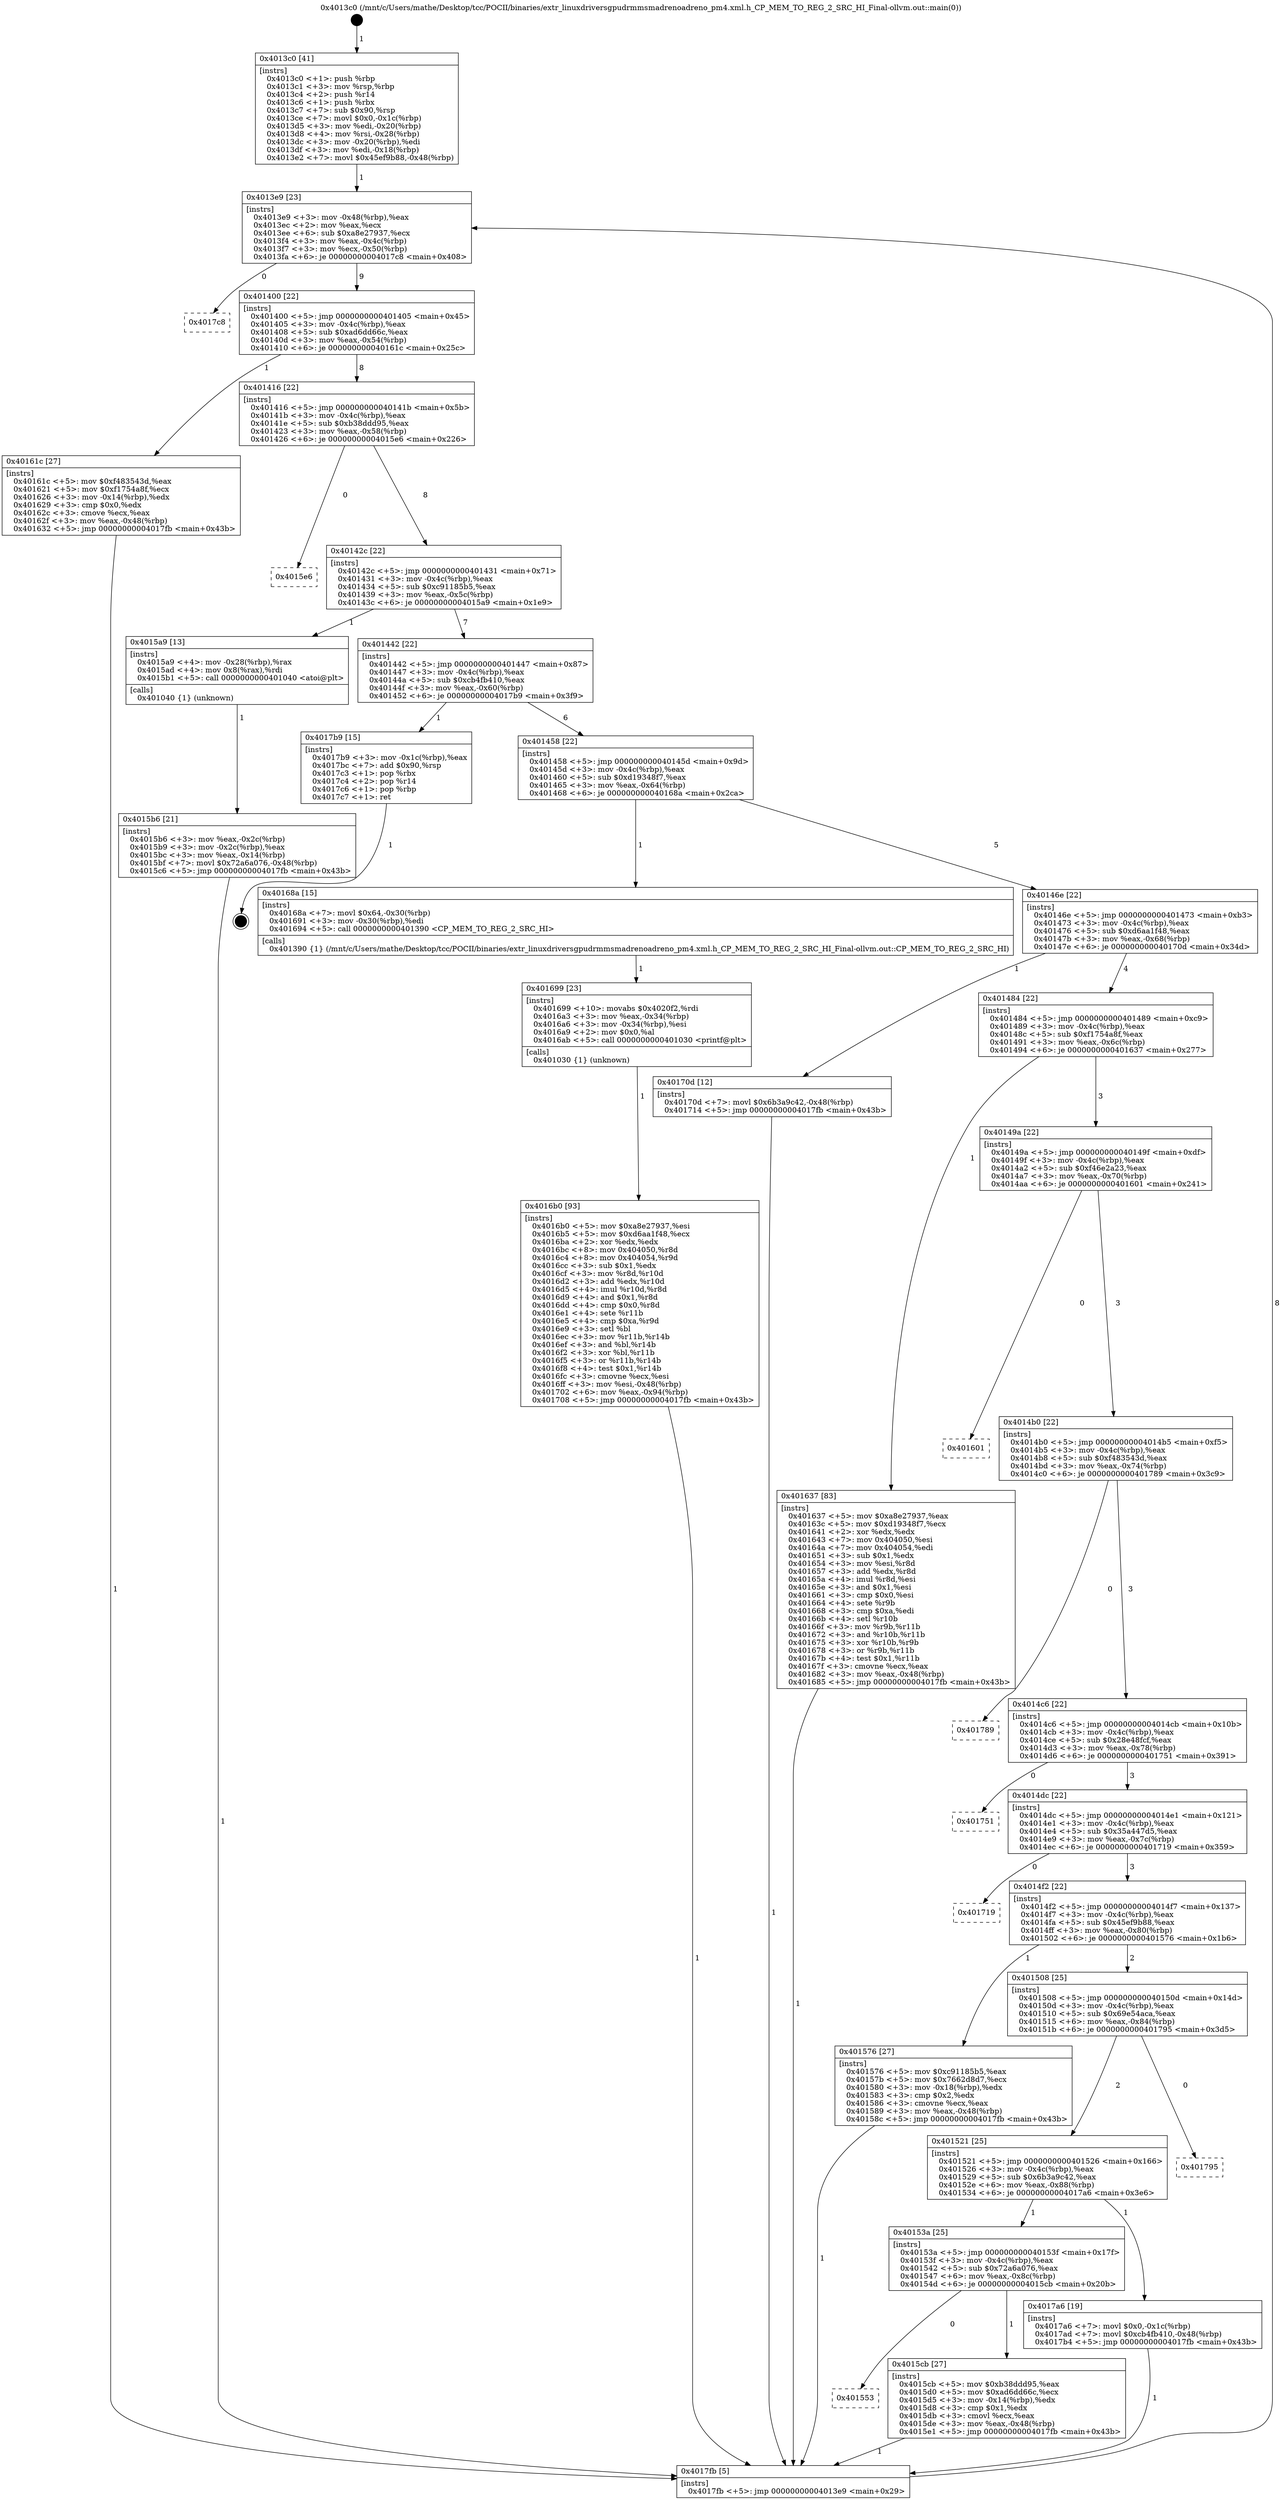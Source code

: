 digraph "0x4013c0" {
  label = "0x4013c0 (/mnt/c/Users/mathe/Desktop/tcc/POCII/binaries/extr_linuxdriversgpudrmmsmadrenoadreno_pm4.xml.h_CP_MEM_TO_REG_2_SRC_HI_Final-ollvm.out::main(0))"
  labelloc = "t"
  node[shape=record]

  Entry [label="",width=0.3,height=0.3,shape=circle,fillcolor=black,style=filled]
  "0x4013e9" [label="{
     0x4013e9 [23]\l
     | [instrs]\l
     &nbsp;&nbsp;0x4013e9 \<+3\>: mov -0x48(%rbp),%eax\l
     &nbsp;&nbsp;0x4013ec \<+2\>: mov %eax,%ecx\l
     &nbsp;&nbsp;0x4013ee \<+6\>: sub $0xa8e27937,%ecx\l
     &nbsp;&nbsp;0x4013f4 \<+3\>: mov %eax,-0x4c(%rbp)\l
     &nbsp;&nbsp;0x4013f7 \<+3\>: mov %ecx,-0x50(%rbp)\l
     &nbsp;&nbsp;0x4013fa \<+6\>: je 00000000004017c8 \<main+0x408\>\l
  }"]
  "0x4017c8" [label="{
     0x4017c8\l
  }", style=dashed]
  "0x401400" [label="{
     0x401400 [22]\l
     | [instrs]\l
     &nbsp;&nbsp;0x401400 \<+5\>: jmp 0000000000401405 \<main+0x45\>\l
     &nbsp;&nbsp;0x401405 \<+3\>: mov -0x4c(%rbp),%eax\l
     &nbsp;&nbsp;0x401408 \<+5\>: sub $0xad6dd66c,%eax\l
     &nbsp;&nbsp;0x40140d \<+3\>: mov %eax,-0x54(%rbp)\l
     &nbsp;&nbsp;0x401410 \<+6\>: je 000000000040161c \<main+0x25c\>\l
  }"]
  Exit [label="",width=0.3,height=0.3,shape=circle,fillcolor=black,style=filled,peripheries=2]
  "0x40161c" [label="{
     0x40161c [27]\l
     | [instrs]\l
     &nbsp;&nbsp;0x40161c \<+5\>: mov $0xf483543d,%eax\l
     &nbsp;&nbsp;0x401621 \<+5\>: mov $0xf1754a8f,%ecx\l
     &nbsp;&nbsp;0x401626 \<+3\>: mov -0x14(%rbp),%edx\l
     &nbsp;&nbsp;0x401629 \<+3\>: cmp $0x0,%edx\l
     &nbsp;&nbsp;0x40162c \<+3\>: cmove %ecx,%eax\l
     &nbsp;&nbsp;0x40162f \<+3\>: mov %eax,-0x48(%rbp)\l
     &nbsp;&nbsp;0x401632 \<+5\>: jmp 00000000004017fb \<main+0x43b\>\l
  }"]
  "0x401416" [label="{
     0x401416 [22]\l
     | [instrs]\l
     &nbsp;&nbsp;0x401416 \<+5\>: jmp 000000000040141b \<main+0x5b\>\l
     &nbsp;&nbsp;0x40141b \<+3\>: mov -0x4c(%rbp),%eax\l
     &nbsp;&nbsp;0x40141e \<+5\>: sub $0xb38ddd95,%eax\l
     &nbsp;&nbsp;0x401423 \<+3\>: mov %eax,-0x58(%rbp)\l
     &nbsp;&nbsp;0x401426 \<+6\>: je 00000000004015e6 \<main+0x226\>\l
  }"]
  "0x4016b0" [label="{
     0x4016b0 [93]\l
     | [instrs]\l
     &nbsp;&nbsp;0x4016b0 \<+5\>: mov $0xa8e27937,%esi\l
     &nbsp;&nbsp;0x4016b5 \<+5\>: mov $0xd6aa1f48,%ecx\l
     &nbsp;&nbsp;0x4016ba \<+2\>: xor %edx,%edx\l
     &nbsp;&nbsp;0x4016bc \<+8\>: mov 0x404050,%r8d\l
     &nbsp;&nbsp;0x4016c4 \<+8\>: mov 0x404054,%r9d\l
     &nbsp;&nbsp;0x4016cc \<+3\>: sub $0x1,%edx\l
     &nbsp;&nbsp;0x4016cf \<+3\>: mov %r8d,%r10d\l
     &nbsp;&nbsp;0x4016d2 \<+3\>: add %edx,%r10d\l
     &nbsp;&nbsp;0x4016d5 \<+4\>: imul %r10d,%r8d\l
     &nbsp;&nbsp;0x4016d9 \<+4\>: and $0x1,%r8d\l
     &nbsp;&nbsp;0x4016dd \<+4\>: cmp $0x0,%r8d\l
     &nbsp;&nbsp;0x4016e1 \<+4\>: sete %r11b\l
     &nbsp;&nbsp;0x4016e5 \<+4\>: cmp $0xa,%r9d\l
     &nbsp;&nbsp;0x4016e9 \<+3\>: setl %bl\l
     &nbsp;&nbsp;0x4016ec \<+3\>: mov %r11b,%r14b\l
     &nbsp;&nbsp;0x4016ef \<+3\>: and %bl,%r14b\l
     &nbsp;&nbsp;0x4016f2 \<+3\>: xor %bl,%r11b\l
     &nbsp;&nbsp;0x4016f5 \<+3\>: or %r11b,%r14b\l
     &nbsp;&nbsp;0x4016f8 \<+4\>: test $0x1,%r14b\l
     &nbsp;&nbsp;0x4016fc \<+3\>: cmovne %ecx,%esi\l
     &nbsp;&nbsp;0x4016ff \<+3\>: mov %esi,-0x48(%rbp)\l
     &nbsp;&nbsp;0x401702 \<+6\>: mov %eax,-0x94(%rbp)\l
     &nbsp;&nbsp;0x401708 \<+5\>: jmp 00000000004017fb \<main+0x43b\>\l
  }"]
  "0x4015e6" [label="{
     0x4015e6\l
  }", style=dashed]
  "0x40142c" [label="{
     0x40142c [22]\l
     | [instrs]\l
     &nbsp;&nbsp;0x40142c \<+5\>: jmp 0000000000401431 \<main+0x71\>\l
     &nbsp;&nbsp;0x401431 \<+3\>: mov -0x4c(%rbp),%eax\l
     &nbsp;&nbsp;0x401434 \<+5\>: sub $0xc91185b5,%eax\l
     &nbsp;&nbsp;0x401439 \<+3\>: mov %eax,-0x5c(%rbp)\l
     &nbsp;&nbsp;0x40143c \<+6\>: je 00000000004015a9 \<main+0x1e9\>\l
  }"]
  "0x401699" [label="{
     0x401699 [23]\l
     | [instrs]\l
     &nbsp;&nbsp;0x401699 \<+10\>: movabs $0x4020f2,%rdi\l
     &nbsp;&nbsp;0x4016a3 \<+3\>: mov %eax,-0x34(%rbp)\l
     &nbsp;&nbsp;0x4016a6 \<+3\>: mov -0x34(%rbp),%esi\l
     &nbsp;&nbsp;0x4016a9 \<+2\>: mov $0x0,%al\l
     &nbsp;&nbsp;0x4016ab \<+5\>: call 0000000000401030 \<printf@plt\>\l
     | [calls]\l
     &nbsp;&nbsp;0x401030 \{1\} (unknown)\l
  }"]
  "0x4015a9" [label="{
     0x4015a9 [13]\l
     | [instrs]\l
     &nbsp;&nbsp;0x4015a9 \<+4\>: mov -0x28(%rbp),%rax\l
     &nbsp;&nbsp;0x4015ad \<+4\>: mov 0x8(%rax),%rdi\l
     &nbsp;&nbsp;0x4015b1 \<+5\>: call 0000000000401040 \<atoi@plt\>\l
     | [calls]\l
     &nbsp;&nbsp;0x401040 \{1\} (unknown)\l
  }"]
  "0x401442" [label="{
     0x401442 [22]\l
     | [instrs]\l
     &nbsp;&nbsp;0x401442 \<+5\>: jmp 0000000000401447 \<main+0x87\>\l
     &nbsp;&nbsp;0x401447 \<+3\>: mov -0x4c(%rbp),%eax\l
     &nbsp;&nbsp;0x40144a \<+5\>: sub $0xcb4fb410,%eax\l
     &nbsp;&nbsp;0x40144f \<+3\>: mov %eax,-0x60(%rbp)\l
     &nbsp;&nbsp;0x401452 \<+6\>: je 00000000004017b9 \<main+0x3f9\>\l
  }"]
  "0x401553" [label="{
     0x401553\l
  }", style=dashed]
  "0x4017b9" [label="{
     0x4017b9 [15]\l
     | [instrs]\l
     &nbsp;&nbsp;0x4017b9 \<+3\>: mov -0x1c(%rbp),%eax\l
     &nbsp;&nbsp;0x4017bc \<+7\>: add $0x90,%rsp\l
     &nbsp;&nbsp;0x4017c3 \<+1\>: pop %rbx\l
     &nbsp;&nbsp;0x4017c4 \<+2\>: pop %r14\l
     &nbsp;&nbsp;0x4017c6 \<+1\>: pop %rbp\l
     &nbsp;&nbsp;0x4017c7 \<+1\>: ret\l
  }"]
  "0x401458" [label="{
     0x401458 [22]\l
     | [instrs]\l
     &nbsp;&nbsp;0x401458 \<+5\>: jmp 000000000040145d \<main+0x9d\>\l
     &nbsp;&nbsp;0x40145d \<+3\>: mov -0x4c(%rbp),%eax\l
     &nbsp;&nbsp;0x401460 \<+5\>: sub $0xd19348f7,%eax\l
     &nbsp;&nbsp;0x401465 \<+3\>: mov %eax,-0x64(%rbp)\l
     &nbsp;&nbsp;0x401468 \<+6\>: je 000000000040168a \<main+0x2ca\>\l
  }"]
  "0x4015cb" [label="{
     0x4015cb [27]\l
     | [instrs]\l
     &nbsp;&nbsp;0x4015cb \<+5\>: mov $0xb38ddd95,%eax\l
     &nbsp;&nbsp;0x4015d0 \<+5\>: mov $0xad6dd66c,%ecx\l
     &nbsp;&nbsp;0x4015d5 \<+3\>: mov -0x14(%rbp),%edx\l
     &nbsp;&nbsp;0x4015d8 \<+3\>: cmp $0x1,%edx\l
     &nbsp;&nbsp;0x4015db \<+3\>: cmovl %ecx,%eax\l
     &nbsp;&nbsp;0x4015de \<+3\>: mov %eax,-0x48(%rbp)\l
     &nbsp;&nbsp;0x4015e1 \<+5\>: jmp 00000000004017fb \<main+0x43b\>\l
  }"]
  "0x40168a" [label="{
     0x40168a [15]\l
     | [instrs]\l
     &nbsp;&nbsp;0x40168a \<+7\>: movl $0x64,-0x30(%rbp)\l
     &nbsp;&nbsp;0x401691 \<+3\>: mov -0x30(%rbp),%edi\l
     &nbsp;&nbsp;0x401694 \<+5\>: call 0000000000401390 \<CP_MEM_TO_REG_2_SRC_HI\>\l
     | [calls]\l
     &nbsp;&nbsp;0x401390 \{1\} (/mnt/c/Users/mathe/Desktop/tcc/POCII/binaries/extr_linuxdriversgpudrmmsmadrenoadreno_pm4.xml.h_CP_MEM_TO_REG_2_SRC_HI_Final-ollvm.out::CP_MEM_TO_REG_2_SRC_HI)\l
  }"]
  "0x40146e" [label="{
     0x40146e [22]\l
     | [instrs]\l
     &nbsp;&nbsp;0x40146e \<+5\>: jmp 0000000000401473 \<main+0xb3\>\l
     &nbsp;&nbsp;0x401473 \<+3\>: mov -0x4c(%rbp),%eax\l
     &nbsp;&nbsp;0x401476 \<+5\>: sub $0xd6aa1f48,%eax\l
     &nbsp;&nbsp;0x40147b \<+3\>: mov %eax,-0x68(%rbp)\l
     &nbsp;&nbsp;0x40147e \<+6\>: je 000000000040170d \<main+0x34d\>\l
  }"]
  "0x40153a" [label="{
     0x40153a [25]\l
     | [instrs]\l
     &nbsp;&nbsp;0x40153a \<+5\>: jmp 000000000040153f \<main+0x17f\>\l
     &nbsp;&nbsp;0x40153f \<+3\>: mov -0x4c(%rbp),%eax\l
     &nbsp;&nbsp;0x401542 \<+5\>: sub $0x72a6a076,%eax\l
     &nbsp;&nbsp;0x401547 \<+6\>: mov %eax,-0x8c(%rbp)\l
     &nbsp;&nbsp;0x40154d \<+6\>: je 00000000004015cb \<main+0x20b\>\l
  }"]
  "0x40170d" [label="{
     0x40170d [12]\l
     | [instrs]\l
     &nbsp;&nbsp;0x40170d \<+7\>: movl $0x6b3a9c42,-0x48(%rbp)\l
     &nbsp;&nbsp;0x401714 \<+5\>: jmp 00000000004017fb \<main+0x43b\>\l
  }"]
  "0x401484" [label="{
     0x401484 [22]\l
     | [instrs]\l
     &nbsp;&nbsp;0x401484 \<+5\>: jmp 0000000000401489 \<main+0xc9\>\l
     &nbsp;&nbsp;0x401489 \<+3\>: mov -0x4c(%rbp),%eax\l
     &nbsp;&nbsp;0x40148c \<+5\>: sub $0xf1754a8f,%eax\l
     &nbsp;&nbsp;0x401491 \<+3\>: mov %eax,-0x6c(%rbp)\l
     &nbsp;&nbsp;0x401494 \<+6\>: je 0000000000401637 \<main+0x277\>\l
  }"]
  "0x4017a6" [label="{
     0x4017a6 [19]\l
     | [instrs]\l
     &nbsp;&nbsp;0x4017a6 \<+7\>: movl $0x0,-0x1c(%rbp)\l
     &nbsp;&nbsp;0x4017ad \<+7\>: movl $0xcb4fb410,-0x48(%rbp)\l
     &nbsp;&nbsp;0x4017b4 \<+5\>: jmp 00000000004017fb \<main+0x43b\>\l
  }"]
  "0x401637" [label="{
     0x401637 [83]\l
     | [instrs]\l
     &nbsp;&nbsp;0x401637 \<+5\>: mov $0xa8e27937,%eax\l
     &nbsp;&nbsp;0x40163c \<+5\>: mov $0xd19348f7,%ecx\l
     &nbsp;&nbsp;0x401641 \<+2\>: xor %edx,%edx\l
     &nbsp;&nbsp;0x401643 \<+7\>: mov 0x404050,%esi\l
     &nbsp;&nbsp;0x40164a \<+7\>: mov 0x404054,%edi\l
     &nbsp;&nbsp;0x401651 \<+3\>: sub $0x1,%edx\l
     &nbsp;&nbsp;0x401654 \<+3\>: mov %esi,%r8d\l
     &nbsp;&nbsp;0x401657 \<+3\>: add %edx,%r8d\l
     &nbsp;&nbsp;0x40165a \<+4\>: imul %r8d,%esi\l
     &nbsp;&nbsp;0x40165e \<+3\>: and $0x1,%esi\l
     &nbsp;&nbsp;0x401661 \<+3\>: cmp $0x0,%esi\l
     &nbsp;&nbsp;0x401664 \<+4\>: sete %r9b\l
     &nbsp;&nbsp;0x401668 \<+3\>: cmp $0xa,%edi\l
     &nbsp;&nbsp;0x40166b \<+4\>: setl %r10b\l
     &nbsp;&nbsp;0x40166f \<+3\>: mov %r9b,%r11b\l
     &nbsp;&nbsp;0x401672 \<+3\>: and %r10b,%r11b\l
     &nbsp;&nbsp;0x401675 \<+3\>: xor %r10b,%r9b\l
     &nbsp;&nbsp;0x401678 \<+3\>: or %r9b,%r11b\l
     &nbsp;&nbsp;0x40167b \<+4\>: test $0x1,%r11b\l
     &nbsp;&nbsp;0x40167f \<+3\>: cmovne %ecx,%eax\l
     &nbsp;&nbsp;0x401682 \<+3\>: mov %eax,-0x48(%rbp)\l
     &nbsp;&nbsp;0x401685 \<+5\>: jmp 00000000004017fb \<main+0x43b\>\l
  }"]
  "0x40149a" [label="{
     0x40149a [22]\l
     | [instrs]\l
     &nbsp;&nbsp;0x40149a \<+5\>: jmp 000000000040149f \<main+0xdf\>\l
     &nbsp;&nbsp;0x40149f \<+3\>: mov -0x4c(%rbp),%eax\l
     &nbsp;&nbsp;0x4014a2 \<+5\>: sub $0xf46e2a23,%eax\l
     &nbsp;&nbsp;0x4014a7 \<+3\>: mov %eax,-0x70(%rbp)\l
     &nbsp;&nbsp;0x4014aa \<+6\>: je 0000000000401601 \<main+0x241\>\l
  }"]
  "0x401521" [label="{
     0x401521 [25]\l
     | [instrs]\l
     &nbsp;&nbsp;0x401521 \<+5\>: jmp 0000000000401526 \<main+0x166\>\l
     &nbsp;&nbsp;0x401526 \<+3\>: mov -0x4c(%rbp),%eax\l
     &nbsp;&nbsp;0x401529 \<+5\>: sub $0x6b3a9c42,%eax\l
     &nbsp;&nbsp;0x40152e \<+6\>: mov %eax,-0x88(%rbp)\l
     &nbsp;&nbsp;0x401534 \<+6\>: je 00000000004017a6 \<main+0x3e6\>\l
  }"]
  "0x401601" [label="{
     0x401601\l
  }", style=dashed]
  "0x4014b0" [label="{
     0x4014b0 [22]\l
     | [instrs]\l
     &nbsp;&nbsp;0x4014b0 \<+5\>: jmp 00000000004014b5 \<main+0xf5\>\l
     &nbsp;&nbsp;0x4014b5 \<+3\>: mov -0x4c(%rbp),%eax\l
     &nbsp;&nbsp;0x4014b8 \<+5\>: sub $0xf483543d,%eax\l
     &nbsp;&nbsp;0x4014bd \<+3\>: mov %eax,-0x74(%rbp)\l
     &nbsp;&nbsp;0x4014c0 \<+6\>: je 0000000000401789 \<main+0x3c9\>\l
  }"]
  "0x401795" [label="{
     0x401795\l
  }", style=dashed]
  "0x401789" [label="{
     0x401789\l
  }", style=dashed]
  "0x4014c6" [label="{
     0x4014c6 [22]\l
     | [instrs]\l
     &nbsp;&nbsp;0x4014c6 \<+5\>: jmp 00000000004014cb \<main+0x10b\>\l
     &nbsp;&nbsp;0x4014cb \<+3\>: mov -0x4c(%rbp),%eax\l
     &nbsp;&nbsp;0x4014ce \<+5\>: sub $0x28e48fcf,%eax\l
     &nbsp;&nbsp;0x4014d3 \<+3\>: mov %eax,-0x78(%rbp)\l
     &nbsp;&nbsp;0x4014d6 \<+6\>: je 0000000000401751 \<main+0x391\>\l
  }"]
  "0x4015b6" [label="{
     0x4015b6 [21]\l
     | [instrs]\l
     &nbsp;&nbsp;0x4015b6 \<+3\>: mov %eax,-0x2c(%rbp)\l
     &nbsp;&nbsp;0x4015b9 \<+3\>: mov -0x2c(%rbp),%eax\l
     &nbsp;&nbsp;0x4015bc \<+3\>: mov %eax,-0x14(%rbp)\l
     &nbsp;&nbsp;0x4015bf \<+7\>: movl $0x72a6a076,-0x48(%rbp)\l
     &nbsp;&nbsp;0x4015c6 \<+5\>: jmp 00000000004017fb \<main+0x43b\>\l
  }"]
  "0x401751" [label="{
     0x401751\l
  }", style=dashed]
  "0x4014dc" [label="{
     0x4014dc [22]\l
     | [instrs]\l
     &nbsp;&nbsp;0x4014dc \<+5\>: jmp 00000000004014e1 \<main+0x121\>\l
     &nbsp;&nbsp;0x4014e1 \<+3\>: mov -0x4c(%rbp),%eax\l
     &nbsp;&nbsp;0x4014e4 \<+5\>: sub $0x35a447d5,%eax\l
     &nbsp;&nbsp;0x4014e9 \<+3\>: mov %eax,-0x7c(%rbp)\l
     &nbsp;&nbsp;0x4014ec \<+6\>: je 0000000000401719 \<main+0x359\>\l
  }"]
  "0x4013c0" [label="{
     0x4013c0 [41]\l
     | [instrs]\l
     &nbsp;&nbsp;0x4013c0 \<+1\>: push %rbp\l
     &nbsp;&nbsp;0x4013c1 \<+3\>: mov %rsp,%rbp\l
     &nbsp;&nbsp;0x4013c4 \<+2\>: push %r14\l
     &nbsp;&nbsp;0x4013c6 \<+1\>: push %rbx\l
     &nbsp;&nbsp;0x4013c7 \<+7\>: sub $0x90,%rsp\l
     &nbsp;&nbsp;0x4013ce \<+7\>: movl $0x0,-0x1c(%rbp)\l
     &nbsp;&nbsp;0x4013d5 \<+3\>: mov %edi,-0x20(%rbp)\l
     &nbsp;&nbsp;0x4013d8 \<+4\>: mov %rsi,-0x28(%rbp)\l
     &nbsp;&nbsp;0x4013dc \<+3\>: mov -0x20(%rbp),%edi\l
     &nbsp;&nbsp;0x4013df \<+3\>: mov %edi,-0x18(%rbp)\l
     &nbsp;&nbsp;0x4013e2 \<+7\>: movl $0x45ef9b88,-0x48(%rbp)\l
  }"]
  "0x401719" [label="{
     0x401719\l
  }", style=dashed]
  "0x4014f2" [label="{
     0x4014f2 [22]\l
     | [instrs]\l
     &nbsp;&nbsp;0x4014f2 \<+5\>: jmp 00000000004014f7 \<main+0x137\>\l
     &nbsp;&nbsp;0x4014f7 \<+3\>: mov -0x4c(%rbp),%eax\l
     &nbsp;&nbsp;0x4014fa \<+5\>: sub $0x45ef9b88,%eax\l
     &nbsp;&nbsp;0x4014ff \<+3\>: mov %eax,-0x80(%rbp)\l
     &nbsp;&nbsp;0x401502 \<+6\>: je 0000000000401576 \<main+0x1b6\>\l
  }"]
  "0x4017fb" [label="{
     0x4017fb [5]\l
     | [instrs]\l
     &nbsp;&nbsp;0x4017fb \<+5\>: jmp 00000000004013e9 \<main+0x29\>\l
  }"]
  "0x401576" [label="{
     0x401576 [27]\l
     | [instrs]\l
     &nbsp;&nbsp;0x401576 \<+5\>: mov $0xc91185b5,%eax\l
     &nbsp;&nbsp;0x40157b \<+5\>: mov $0x7662d8d7,%ecx\l
     &nbsp;&nbsp;0x401580 \<+3\>: mov -0x18(%rbp),%edx\l
     &nbsp;&nbsp;0x401583 \<+3\>: cmp $0x2,%edx\l
     &nbsp;&nbsp;0x401586 \<+3\>: cmovne %ecx,%eax\l
     &nbsp;&nbsp;0x401589 \<+3\>: mov %eax,-0x48(%rbp)\l
     &nbsp;&nbsp;0x40158c \<+5\>: jmp 00000000004017fb \<main+0x43b\>\l
  }"]
  "0x401508" [label="{
     0x401508 [25]\l
     | [instrs]\l
     &nbsp;&nbsp;0x401508 \<+5\>: jmp 000000000040150d \<main+0x14d\>\l
     &nbsp;&nbsp;0x40150d \<+3\>: mov -0x4c(%rbp),%eax\l
     &nbsp;&nbsp;0x401510 \<+5\>: sub $0x69e54aca,%eax\l
     &nbsp;&nbsp;0x401515 \<+6\>: mov %eax,-0x84(%rbp)\l
     &nbsp;&nbsp;0x40151b \<+6\>: je 0000000000401795 \<main+0x3d5\>\l
  }"]
  Entry -> "0x4013c0" [label=" 1"]
  "0x4013e9" -> "0x4017c8" [label=" 0"]
  "0x4013e9" -> "0x401400" [label=" 9"]
  "0x4017b9" -> Exit [label=" 1"]
  "0x401400" -> "0x40161c" [label=" 1"]
  "0x401400" -> "0x401416" [label=" 8"]
  "0x4017a6" -> "0x4017fb" [label=" 1"]
  "0x401416" -> "0x4015e6" [label=" 0"]
  "0x401416" -> "0x40142c" [label=" 8"]
  "0x40170d" -> "0x4017fb" [label=" 1"]
  "0x40142c" -> "0x4015a9" [label=" 1"]
  "0x40142c" -> "0x401442" [label=" 7"]
  "0x4016b0" -> "0x4017fb" [label=" 1"]
  "0x401442" -> "0x4017b9" [label=" 1"]
  "0x401442" -> "0x401458" [label=" 6"]
  "0x401699" -> "0x4016b0" [label=" 1"]
  "0x401458" -> "0x40168a" [label=" 1"]
  "0x401458" -> "0x40146e" [label=" 5"]
  "0x40168a" -> "0x401699" [label=" 1"]
  "0x40146e" -> "0x40170d" [label=" 1"]
  "0x40146e" -> "0x401484" [label=" 4"]
  "0x40161c" -> "0x4017fb" [label=" 1"]
  "0x401484" -> "0x401637" [label=" 1"]
  "0x401484" -> "0x40149a" [label=" 3"]
  "0x4015cb" -> "0x4017fb" [label=" 1"]
  "0x40149a" -> "0x401601" [label=" 0"]
  "0x40149a" -> "0x4014b0" [label=" 3"]
  "0x40153a" -> "0x4015cb" [label=" 1"]
  "0x4014b0" -> "0x401789" [label=" 0"]
  "0x4014b0" -> "0x4014c6" [label=" 3"]
  "0x401637" -> "0x4017fb" [label=" 1"]
  "0x4014c6" -> "0x401751" [label=" 0"]
  "0x4014c6" -> "0x4014dc" [label=" 3"]
  "0x401521" -> "0x4017a6" [label=" 1"]
  "0x4014dc" -> "0x401719" [label=" 0"]
  "0x4014dc" -> "0x4014f2" [label=" 3"]
  "0x40153a" -> "0x401553" [label=" 0"]
  "0x4014f2" -> "0x401576" [label=" 1"]
  "0x4014f2" -> "0x401508" [label=" 2"]
  "0x401576" -> "0x4017fb" [label=" 1"]
  "0x4013c0" -> "0x4013e9" [label=" 1"]
  "0x4017fb" -> "0x4013e9" [label=" 8"]
  "0x4015a9" -> "0x4015b6" [label=" 1"]
  "0x4015b6" -> "0x4017fb" [label=" 1"]
  "0x401521" -> "0x40153a" [label=" 1"]
  "0x401508" -> "0x401795" [label=" 0"]
  "0x401508" -> "0x401521" [label=" 2"]
}
